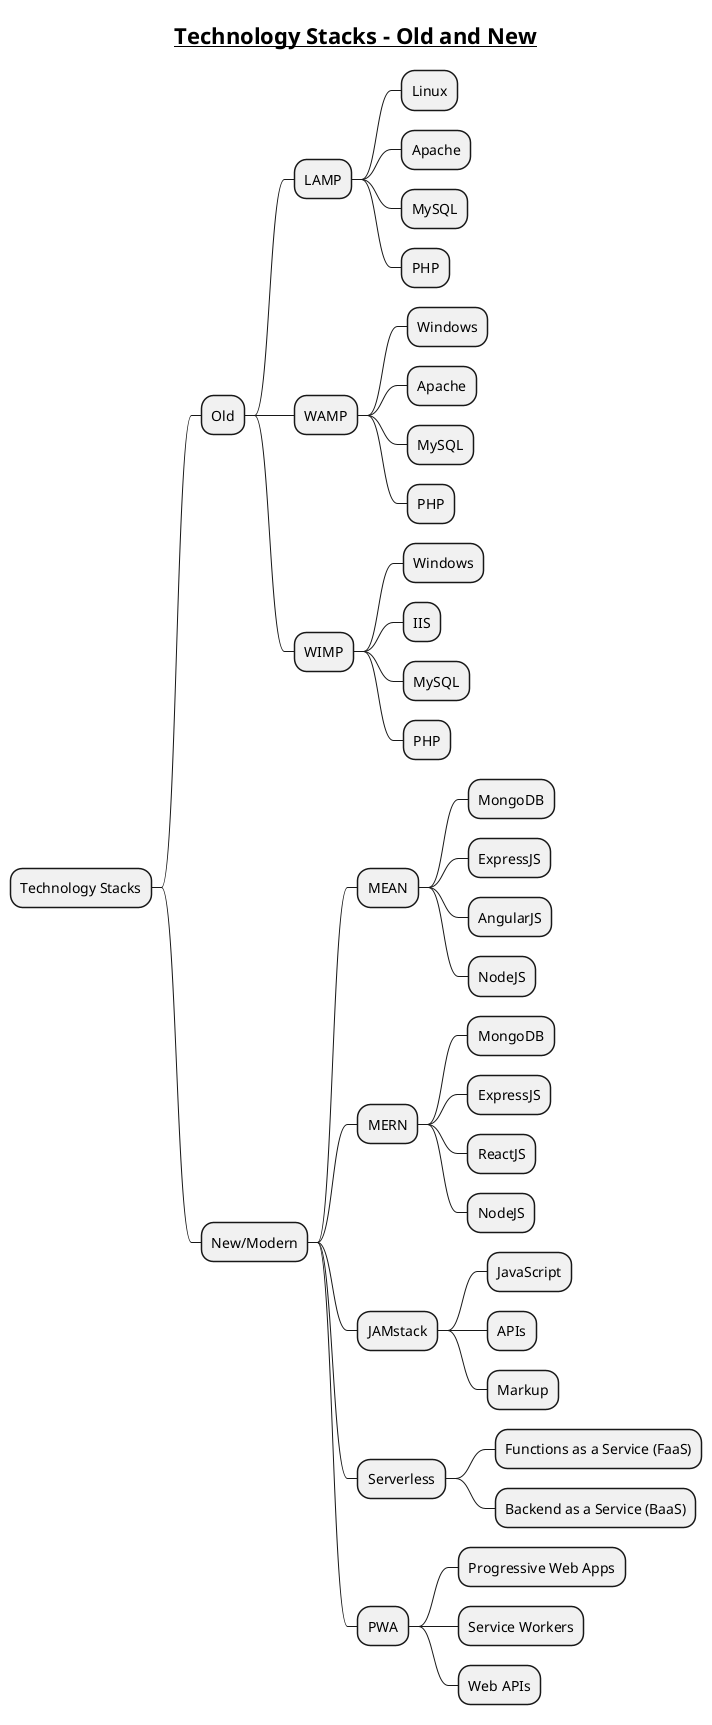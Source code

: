 @startmindmap
title = __Technology Stacks - Old and New__

* Technology Stacks
** Old
*** LAMP
**** Linux
**** Apache
**** MySQL
**** PHP
*** WAMP
**** Windows
**** Apache
**** MySQL
**** PHP
*** WIMP
**** Windows
**** IIS
**** MySQL
**** PHP
** New/Modern
*** MEAN
**** MongoDB
**** ExpressJS
**** AngularJS
**** NodeJS
*** MERN
**** MongoDB
**** ExpressJS
**** ReactJS
**** NodeJS
*** JAMstack
**** JavaScript
**** APIs
**** Markup
*** Serverless
**** Functions as a Service (FaaS)
**** Backend as a Service (BaaS)
*** PWA
**** Progressive Web Apps
**** Service Workers
**** Web APIs
@endmindmap
